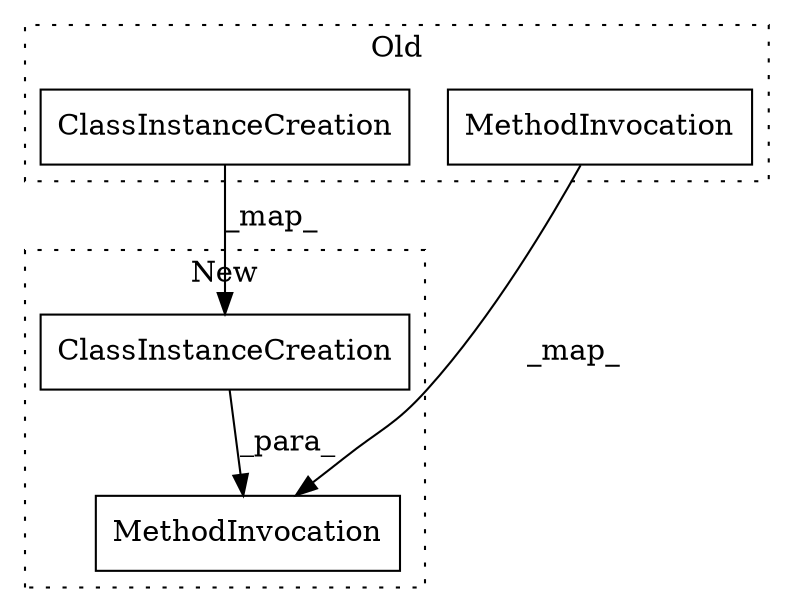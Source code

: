 digraph G {
subgraph cluster0 {
1 [label="ClassInstanceCreation" a="14" s="566,618" l="47,1" shape="box"];
3 [label="MethodInvocation" a="32" s="-1,676" l="656,1" shape="box"];
label = "Old";
style="dotted";
}
subgraph cluster1 {
2 [label="ClassInstanceCreation" a="14" s="1309,1328" l="12,1" shape="box"];
4 [label="MethodInvocation" a="32" s="1298,1352" l="11,1" shape="box"];
label = "New";
style="dotted";
}
1 -> 2 [label="_map_"];
2 -> 4 [label="_para_"];
3 -> 4 [label="_map_"];
}